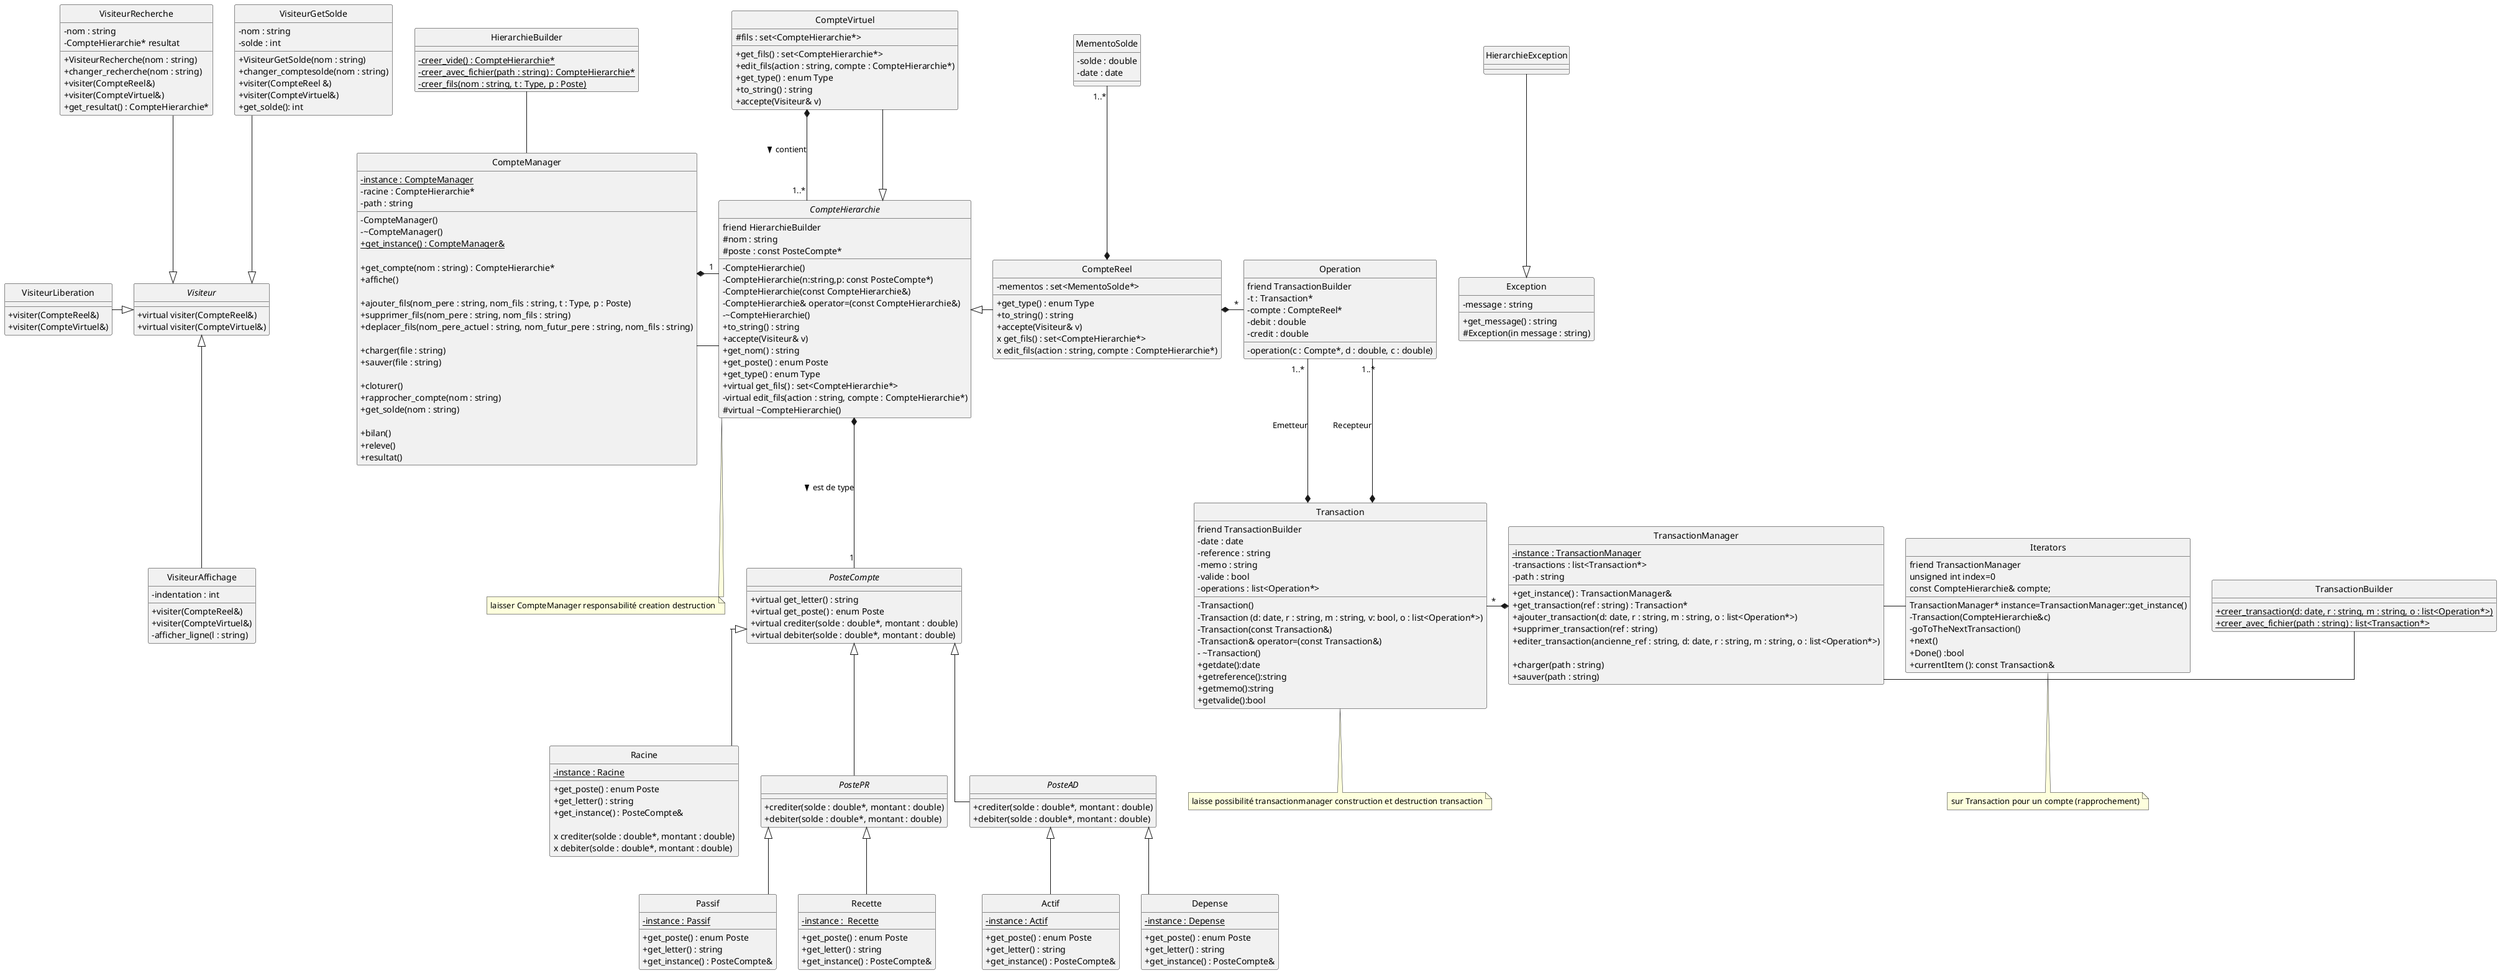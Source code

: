 '- NOTATION x pour les méthodes virtuelles héritées : surcharger avec un throw Exception

@startuml
hide circle
skinparam linetype ortho
skinparam classAttributeIconSize 0

abstract class CompteHierarchie{
    friend HierarchieBuilder
    # nom : string
    # poste : const PosteCompte*
    - CompteHierarchie()
    - CompteHierarchie(n:string,p: const PosteCompte*)
    - CompteHierarchie(const CompteHierarchie&)
    - CompteHierarchie& operator=(const CompteHierarchie&)
    - ~CompteHierarchie()
    + to_string() : string
    + accepte(Visiteur& v)
    + get_nom() : string
    + get_poste() : enum Poste
    + get_type() : enum Type
    + virtual get_fils() : set<CompteHierarchie*>
    - virtual edit_fils(action : string, compte : CompteHierarchie*)
    # virtual ~CompteHierarchie()
}

note bottom of CompteHierarchie : laisser CompteManager responsabilité creation destruction

class CompteReel{
    - mementos : set<MementoSolde*>

    + get_type() : enum Type
    + to_string() : string
    + accepte(Visiteur& v)
    x get_fils() : set<CompteHierarchie*>
    x edit_fils(action : string, compte : CompteHierarchie*)
}

class CompteVirtuel{
    # fils : set<CompteHierarchie*>

    + get_fils() : set<CompteHierarchie*>
    + edit_fils(action : string, compte : CompteHierarchie*)
    + get_type() : enum Type
    + to_string() : string
    + accepte(Visiteur& v)
}

class MementoSolde{
    - solde : double
    - date : date
}

abstract class PosteCompte{
    + virtual get_letter() : string
    + virtual get_poste() : enum Poste
    + virtual crediter(solde : double*, montant : double)
    + virtual debiter(solde : double*, montant : double)
}

abstract class PosteAD{
    + crediter(solde : double*, montant : double)
    + debiter(solde : double*, montant : double)
}
abstract class PostePR{
    + crediter(solde : double*, montant : double)
    + debiter(solde : double*, montant : double)
}

class Actif{
    - {static} instance : Actif
    + get_poste() : enum Poste
    + get_letter() : string
    + get_instance() : PosteCompte&
}

class Passif{
    - {static} instance : Passif
    + get_poste() : enum Poste
    + get_letter() : string
    + get_instance() : PosteCompte&
}

class Recette{
    - {static} instance :  Recette
    + get_poste() : enum Poste
    + get_letter() : string
    + get_instance() : PosteCompte&
}

class Depense{
    - {static} instance : Depense
    + get_poste() : enum Poste
    + get_letter() : string
    + get_instance() : PosteCompte&
}

class Racine{
    - {static} instance : Racine
    + get_poste() : enum Poste
    + get_letter() : string
    + get_instance() : PosteCompte&

    x crediter(solde : double*, montant : double)
    x debiter(solde : double*, montant : double)
}

class CompteManager{
    - {static} instance : CompteManager
    - racine : CompteHierarchie*
    - path : string

    - CompteManager()
    - ~CompteManager()
    + {static} get_instance() : CompteManager&

    + get_compte(nom : string) : CompteHierarchie*
    + affiche()

    + ajouter_fils(nom_pere : string, nom_fils : string, t : Type, p : Poste)
    + supprimer_fils(nom_pere : string, nom_fils : string)
    + deplacer_fils(nom_pere_actuel : string, nom_futur_pere : string, nom_fils : string)

    + charger(file : string)
    + sauver(file : string)

    + cloturer()
    + rapprocher_compte(nom : string)
    + get_solde(nom : string)

    + bilan()
    + releve()
    + resultat()
}

class HierarchieBuilder{
    - {static} creer_vide() : CompteHierarchie*
    - {static} creer_avec_fichier(path : string) : CompteHierarchie*
    - {static} creer_fils(nom : string, t : Type, p : Poste)

}

class Operation{
    friend TransactionBuilder
    - t : Transaction*
    - compte : CompteReel*
    - debit : double
    - credit : double
    - operation(c : Compte*, d : double, c : double)
}


class Transaction{
    friend TransactionBuilder
    - date : date
    - reference : string
    - memo : string
    - valide : bool
    - operations : list<Operation*>
    - Transaction()
    - Transaction (d: date, r : string, m : string, v: bool, o : list<Operation*>)
    - Transaction(const Transaction&)
    - Transaction& operator=(const Transaction&)
    - ~Transaction()
    + getdate():date
    + getreference():string
    + getmemo():string
    + getvalide():bool
}

note bottom of Transaction : laisse possibilité transactionmanager construction et destruction transaction

class TransactionManager{
    - {static} instance : TransactionManager
    - transactions : list<Transaction*>
    - path : string

    + get_instance() : TransactionManager&
    + get_transaction(ref : string) : Transaction*
    + ajouter_transaction(d: date, r : string, m : string, o : list<Operation*>)
    + supprimer_transaction(ref : string)
    + editer_transaction(ancienne_ref : string, d: date, r : string, m : string, o : list<Operation*>)

    + charger(path : string)
    + sauver(path : string)
}

class TransactionBuilder{
    + {static} creer_transaction(d: date, r : string, m : string, o : list<Operation*>)
    + {static} creer_avec_fichier(path : string) : list<Transaction*>
}

abstract class Visiteur{
    + virtual visiter(CompteReel&)
    + virtual visiter(CompteVirtuel&)
}

class VisiteurAffichage{
    - indentation : int
    + visiter(CompteReel&)
    + visiter(CompteVirtuel&)
    - afficher_ligne(l : string)
}

class VisiteurRecherche{
    - nom : string
    - CompteHierarchie* resultat

    + VisiteurRecherche(nom : string)
    + changer_recherche(nom : string)
    + visiter(CompteReel&)
    + visiter(CompteVirtuel&)
    + get_resultat() : CompteHierarchie*
}

class VisiteurGetSolde{
  -nom : string
  -solde : int
  +VisiteurGetSolde(nom : string)
  +changer_comptesolde(nom : string)
  +visiter(CompteReel &)
  +visiter(CompteVirtuel&)
  +get_solde(): int
}

class VisiteurLiberation{
    + visiter(CompteReel&)
    + visiter(CompteVirtuel&)
}

class Exception{
    - message : string
    + get_message() : string
    # Exception(in message : string)
}

class Iterators{
  friend TransactionManager
  TransactionManager* instance=TransactionManager::get_instance()
  unsigned int index=0
  const CompteHierarchie& compte;
  -Transaction(CompteHierarchie&c)
  -goToTheNextTransaction()
  +next()
  +Done() :bool
  +currentItem (): const Transaction&
}

note bottom of Iterators : sur Transaction pour un compte (rapprochement)

class HierarchieException

'---------------------------------------'


Actif -up-|> PosteAD
Depense -up-|> PosteAD
Passif -up-|> PostePR
Recette -up-|> PostePR

Racine -up-|> PosteCompte
PostePR -up-|> PosteCompte
PosteAD -up-|> PosteCompte

CompteReel -left-|> CompteHierarchie
CompteVirtuel *-down-"1..*" CompteHierarchie : contient >
CompteVirtuel -down-|> CompteHierarchie

CompteHierarchie *-- "1" PosteCompte: est de type >
CompteReel *-up- "1..*" MementoSolde

CompteManager *-right- "1" CompteHierarchie
CompteManager -up- HierarchieBuilder
CompteManager -right- CompteHierarchie

TransactionManager *-left- "*" Transaction
Transaction *-up- "1..*" Operation : Emetteur
Transaction *-up- "1..*" Operation : Recepteur
TransactionBuilder -left- TransactionManager
CompteReel *-right- "*" Operation

TransactionManager -right- Iterators

VisiteurAffichage -up-|> Visiteur
VisiteurLiberation -right-|> Visiteur
VisiteurRecherche --|> Visiteur
VisiteurGetSolde --|>Visiteur

HierarchieException --|> Exception


@enduml
